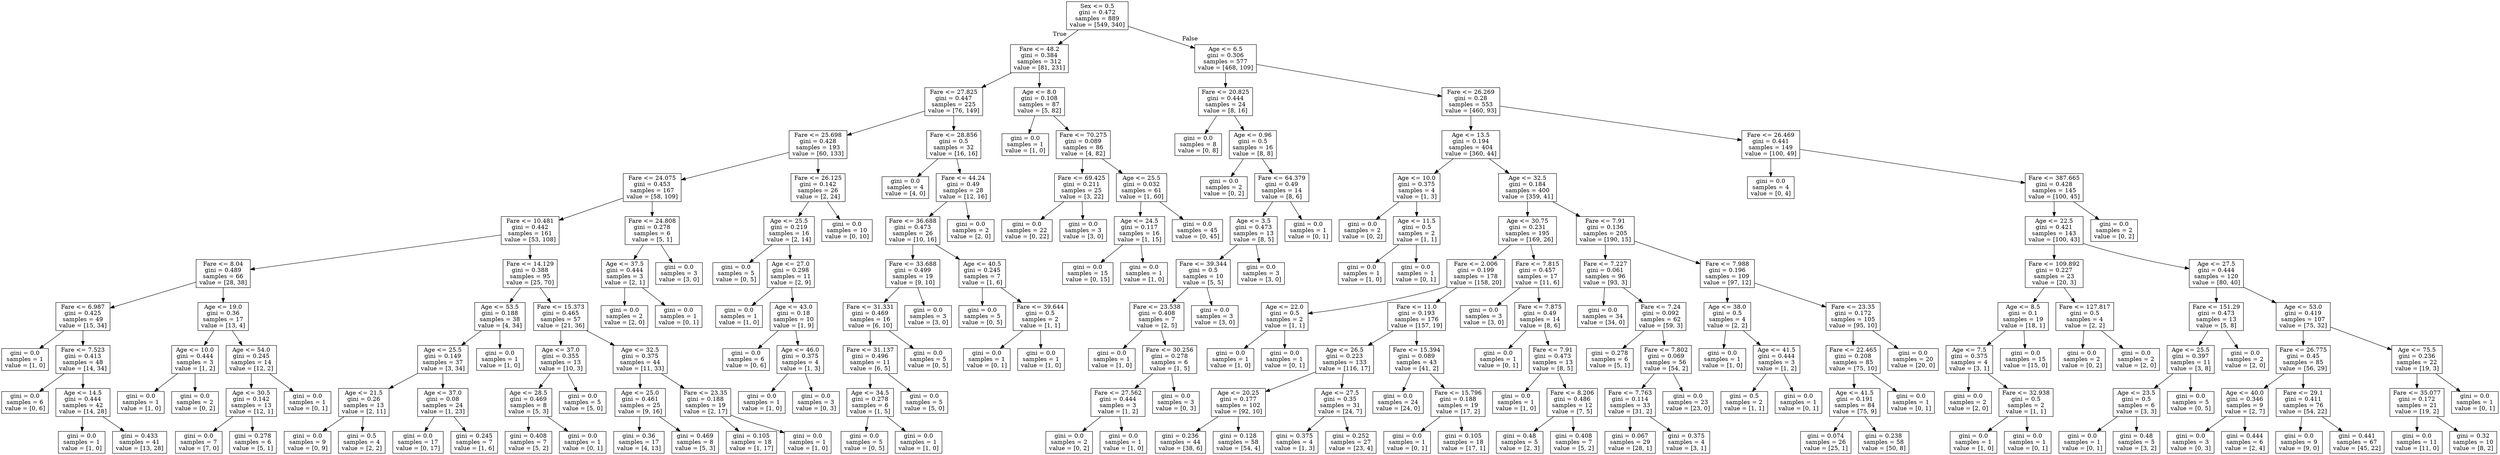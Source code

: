 digraph Tree {
node [shape=box] ;
0 [label="Sex <= 0.5\ngini = 0.472\nsamples = 889\nvalue = [549, 340]"] ;
1 [label="Fare <= 48.2\ngini = 0.384\nsamples = 312\nvalue = [81, 231]"] ;
0 -> 1 [labeldistance=2.5, labelangle=45, headlabel="True"] ;
2 [label="Fare <= 27.825\ngini = 0.447\nsamples = 225\nvalue = [76, 149]"] ;
1 -> 2 ;
3 [label="Fare <= 25.698\ngini = 0.428\nsamples = 193\nvalue = [60, 133]"] ;
2 -> 3 ;
4 [label="Fare <= 24.075\ngini = 0.453\nsamples = 167\nvalue = [58, 109]"] ;
3 -> 4 ;
5 [label="Fare <= 10.481\ngini = 0.442\nsamples = 161\nvalue = [53, 108]"] ;
4 -> 5 ;
6 [label="Fare <= 8.04\ngini = 0.489\nsamples = 66\nvalue = [28, 38]"] ;
5 -> 6 ;
7 [label="Fare <= 6.987\ngini = 0.425\nsamples = 49\nvalue = [15, 34]"] ;
6 -> 7 ;
8 [label="gini = 0.0\nsamples = 1\nvalue = [1, 0]"] ;
7 -> 8 ;
9 [label="Fare <= 7.523\ngini = 0.413\nsamples = 48\nvalue = [14, 34]"] ;
7 -> 9 ;
10 [label="gini = 0.0\nsamples = 6\nvalue = [0, 6]"] ;
9 -> 10 ;
11 [label="Age <= 14.5\ngini = 0.444\nsamples = 42\nvalue = [14, 28]"] ;
9 -> 11 ;
12 [label="gini = 0.0\nsamples = 1\nvalue = [1, 0]"] ;
11 -> 12 ;
13 [label="gini = 0.433\nsamples = 41\nvalue = [13, 28]"] ;
11 -> 13 ;
14 [label="Age <= 19.0\ngini = 0.36\nsamples = 17\nvalue = [13, 4]"] ;
6 -> 14 ;
15 [label="Age <= 10.0\ngini = 0.444\nsamples = 3\nvalue = [1, 2]"] ;
14 -> 15 ;
16 [label="gini = 0.0\nsamples = 1\nvalue = [1, 0]"] ;
15 -> 16 ;
17 [label="gini = 0.0\nsamples = 2\nvalue = [0, 2]"] ;
15 -> 17 ;
18 [label="Age <= 54.0\ngini = 0.245\nsamples = 14\nvalue = [12, 2]"] ;
14 -> 18 ;
19 [label="Age <= 30.5\ngini = 0.142\nsamples = 13\nvalue = [12, 1]"] ;
18 -> 19 ;
20 [label="gini = 0.0\nsamples = 7\nvalue = [7, 0]"] ;
19 -> 20 ;
21 [label="gini = 0.278\nsamples = 6\nvalue = [5, 1]"] ;
19 -> 21 ;
22 [label="gini = 0.0\nsamples = 1\nvalue = [0, 1]"] ;
18 -> 22 ;
23 [label="Fare <= 14.129\ngini = 0.388\nsamples = 95\nvalue = [25, 70]"] ;
5 -> 23 ;
24 [label="Age <= 53.5\ngini = 0.188\nsamples = 38\nvalue = [4, 34]"] ;
23 -> 24 ;
25 [label="Age <= 25.5\ngini = 0.149\nsamples = 37\nvalue = [3, 34]"] ;
24 -> 25 ;
26 [label="Age <= 21.5\ngini = 0.26\nsamples = 13\nvalue = [2, 11]"] ;
25 -> 26 ;
27 [label="gini = 0.0\nsamples = 9\nvalue = [0, 9]"] ;
26 -> 27 ;
28 [label="gini = 0.5\nsamples = 4\nvalue = [2, 2]"] ;
26 -> 28 ;
29 [label="Age <= 37.0\ngini = 0.08\nsamples = 24\nvalue = [1, 23]"] ;
25 -> 29 ;
30 [label="gini = 0.0\nsamples = 17\nvalue = [0, 17]"] ;
29 -> 30 ;
31 [label="gini = 0.245\nsamples = 7\nvalue = [1, 6]"] ;
29 -> 31 ;
32 [label="gini = 0.0\nsamples = 1\nvalue = [1, 0]"] ;
24 -> 32 ;
33 [label="Fare <= 15.373\ngini = 0.465\nsamples = 57\nvalue = [21, 36]"] ;
23 -> 33 ;
34 [label="Age <= 37.0\ngini = 0.355\nsamples = 13\nvalue = [10, 3]"] ;
33 -> 34 ;
35 [label="Age <= 28.5\ngini = 0.469\nsamples = 8\nvalue = [5, 3]"] ;
34 -> 35 ;
36 [label="gini = 0.408\nsamples = 7\nvalue = [5, 2]"] ;
35 -> 36 ;
37 [label="gini = 0.0\nsamples = 1\nvalue = [0, 1]"] ;
35 -> 37 ;
38 [label="gini = 0.0\nsamples = 5\nvalue = [5, 0]"] ;
34 -> 38 ;
39 [label="Age <= 32.5\ngini = 0.375\nsamples = 44\nvalue = [11, 33]"] ;
33 -> 39 ;
40 [label="Age <= 25.0\ngini = 0.461\nsamples = 25\nvalue = [9, 16]"] ;
39 -> 40 ;
41 [label="gini = 0.36\nsamples = 17\nvalue = [4, 13]"] ;
40 -> 41 ;
42 [label="gini = 0.469\nsamples = 8\nvalue = [5, 3]"] ;
40 -> 42 ;
43 [label="Fare <= 23.35\ngini = 0.188\nsamples = 19\nvalue = [2, 17]"] ;
39 -> 43 ;
44 [label="gini = 0.105\nsamples = 18\nvalue = [1, 17]"] ;
43 -> 44 ;
45 [label="gini = 0.0\nsamples = 1\nvalue = [1, 0]"] ;
43 -> 45 ;
46 [label="Fare <= 24.808\ngini = 0.278\nsamples = 6\nvalue = [5, 1]"] ;
4 -> 46 ;
47 [label="Age <= 37.5\ngini = 0.444\nsamples = 3\nvalue = [2, 1]"] ;
46 -> 47 ;
48 [label="gini = 0.0\nsamples = 2\nvalue = [2, 0]"] ;
47 -> 48 ;
49 [label="gini = 0.0\nsamples = 1\nvalue = [0, 1]"] ;
47 -> 49 ;
50 [label="gini = 0.0\nsamples = 3\nvalue = [3, 0]"] ;
46 -> 50 ;
51 [label="Fare <= 26.125\ngini = 0.142\nsamples = 26\nvalue = [2, 24]"] ;
3 -> 51 ;
52 [label="Age <= 25.5\ngini = 0.219\nsamples = 16\nvalue = [2, 14]"] ;
51 -> 52 ;
53 [label="gini = 0.0\nsamples = 5\nvalue = [0, 5]"] ;
52 -> 53 ;
54 [label="Age <= 27.0\ngini = 0.298\nsamples = 11\nvalue = [2, 9]"] ;
52 -> 54 ;
55 [label="gini = 0.0\nsamples = 1\nvalue = [1, 0]"] ;
54 -> 55 ;
56 [label="Age <= 43.0\ngini = 0.18\nsamples = 10\nvalue = [1, 9]"] ;
54 -> 56 ;
57 [label="gini = 0.0\nsamples = 6\nvalue = [0, 6]"] ;
56 -> 57 ;
58 [label="Age <= 46.0\ngini = 0.375\nsamples = 4\nvalue = [1, 3]"] ;
56 -> 58 ;
59 [label="gini = 0.0\nsamples = 1\nvalue = [1, 0]"] ;
58 -> 59 ;
60 [label="gini = 0.0\nsamples = 3\nvalue = [0, 3]"] ;
58 -> 60 ;
61 [label="gini = 0.0\nsamples = 10\nvalue = [0, 10]"] ;
51 -> 61 ;
62 [label="Fare <= 28.856\ngini = 0.5\nsamples = 32\nvalue = [16, 16]"] ;
2 -> 62 ;
63 [label="gini = 0.0\nsamples = 4\nvalue = [4, 0]"] ;
62 -> 63 ;
64 [label="Fare <= 44.24\ngini = 0.49\nsamples = 28\nvalue = [12, 16]"] ;
62 -> 64 ;
65 [label="Fare <= 36.688\ngini = 0.473\nsamples = 26\nvalue = [10, 16]"] ;
64 -> 65 ;
66 [label="Fare <= 33.688\ngini = 0.499\nsamples = 19\nvalue = [9, 10]"] ;
65 -> 66 ;
67 [label="Fare <= 31.331\ngini = 0.469\nsamples = 16\nvalue = [6, 10]"] ;
66 -> 67 ;
68 [label="Fare <= 31.137\ngini = 0.496\nsamples = 11\nvalue = [6, 5]"] ;
67 -> 68 ;
69 [label="Age <= 34.5\ngini = 0.278\nsamples = 6\nvalue = [1, 5]"] ;
68 -> 69 ;
70 [label="gini = 0.0\nsamples = 5\nvalue = [0, 5]"] ;
69 -> 70 ;
71 [label="gini = 0.0\nsamples = 1\nvalue = [1, 0]"] ;
69 -> 71 ;
72 [label="gini = 0.0\nsamples = 5\nvalue = [5, 0]"] ;
68 -> 72 ;
73 [label="gini = 0.0\nsamples = 5\nvalue = [0, 5]"] ;
67 -> 73 ;
74 [label="gini = 0.0\nsamples = 3\nvalue = [3, 0]"] ;
66 -> 74 ;
75 [label="Age <= 40.5\ngini = 0.245\nsamples = 7\nvalue = [1, 6]"] ;
65 -> 75 ;
76 [label="gini = 0.0\nsamples = 5\nvalue = [0, 5]"] ;
75 -> 76 ;
77 [label="Fare <= 39.644\ngini = 0.5\nsamples = 2\nvalue = [1, 1]"] ;
75 -> 77 ;
78 [label="gini = 0.0\nsamples = 1\nvalue = [0, 1]"] ;
77 -> 78 ;
79 [label="gini = 0.0\nsamples = 1\nvalue = [1, 0]"] ;
77 -> 79 ;
80 [label="gini = 0.0\nsamples = 2\nvalue = [2, 0]"] ;
64 -> 80 ;
81 [label="Age <= 8.0\ngini = 0.108\nsamples = 87\nvalue = [5, 82]"] ;
1 -> 81 ;
82 [label="gini = 0.0\nsamples = 1\nvalue = [1, 0]"] ;
81 -> 82 ;
83 [label="Fare <= 70.275\ngini = 0.089\nsamples = 86\nvalue = [4, 82]"] ;
81 -> 83 ;
84 [label="Fare <= 69.425\ngini = 0.211\nsamples = 25\nvalue = [3, 22]"] ;
83 -> 84 ;
85 [label="gini = 0.0\nsamples = 22\nvalue = [0, 22]"] ;
84 -> 85 ;
86 [label="gini = 0.0\nsamples = 3\nvalue = [3, 0]"] ;
84 -> 86 ;
87 [label="Age <= 25.5\ngini = 0.032\nsamples = 61\nvalue = [1, 60]"] ;
83 -> 87 ;
88 [label="Age <= 24.5\ngini = 0.117\nsamples = 16\nvalue = [1, 15]"] ;
87 -> 88 ;
89 [label="gini = 0.0\nsamples = 15\nvalue = [0, 15]"] ;
88 -> 89 ;
90 [label="gini = 0.0\nsamples = 1\nvalue = [1, 0]"] ;
88 -> 90 ;
91 [label="gini = 0.0\nsamples = 45\nvalue = [0, 45]"] ;
87 -> 91 ;
92 [label="Age <= 6.5\ngini = 0.306\nsamples = 577\nvalue = [468, 109]"] ;
0 -> 92 [labeldistance=2.5, labelangle=-45, headlabel="False"] ;
93 [label="Fare <= 20.825\ngini = 0.444\nsamples = 24\nvalue = [8, 16]"] ;
92 -> 93 ;
94 [label="gini = 0.0\nsamples = 8\nvalue = [0, 8]"] ;
93 -> 94 ;
95 [label="Age <= 0.96\ngini = 0.5\nsamples = 16\nvalue = [8, 8]"] ;
93 -> 95 ;
96 [label="gini = 0.0\nsamples = 2\nvalue = [0, 2]"] ;
95 -> 96 ;
97 [label="Fare <= 64.379\ngini = 0.49\nsamples = 14\nvalue = [8, 6]"] ;
95 -> 97 ;
98 [label="Age <= 3.5\ngini = 0.473\nsamples = 13\nvalue = [8, 5]"] ;
97 -> 98 ;
99 [label="Fare <= 39.344\ngini = 0.5\nsamples = 10\nvalue = [5, 5]"] ;
98 -> 99 ;
100 [label="Fare <= 23.538\ngini = 0.408\nsamples = 7\nvalue = [2, 5]"] ;
99 -> 100 ;
101 [label="gini = 0.0\nsamples = 1\nvalue = [1, 0]"] ;
100 -> 101 ;
102 [label="Fare <= 30.256\ngini = 0.278\nsamples = 6\nvalue = [1, 5]"] ;
100 -> 102 ;
103 [label="Fare <= 27.562\ngini = 0.444\nsamples = 3\nvalue = [1, 2]"] ;
102 -> 103 ;
104 [label="gini = 0.0\nsamples = 2\nvalue = [0, 2]"] ;
103 -> 104 ;
105 [label="gini = 0.0\nsamples = 1\nvalue = [1, 0]"] ;
103 -> 105 ;
106 [label="gini = 0.0\nsamples = 3\nvalue = [0, 3]"] ;
102 -> 106 ;
107 [label="gini = 0.0\nsamples = 3\nvalue = [3, 0]"] ;
99 -> 107 ;
108 [label="gini = 0.0\nsamples = 3\nvalue = [3, 0]"] ;
98 -> 108 ;
109 [label="gini = 0.0\nsamples = 1\nvalue = [0, 1]"] ;
97 -> 109 ;
110 [label="Fare <= 26.269\ngini = 0.28\nsamples = 553\nvalue = [460, 93]"] ;
92 -> 110 ;
111 [label="Age <= 13.5\ngini = 0.194\nsamples = 404\nvalue = [360, 44]"] ;
110 -> 111 ;
112 [label="Age <= 10.0\ngini = 0.375\nsamples = 4\nvalue = [1, 3]"] ;
111 -> 112 ;
113 [label="gini = 0.0\nsamples = 2\nvalue = [0, 2]"] ;
112 -> 113 ;
114 [label="Age <= 11.5\ngini = 0.5\nsamples = 2\nvalue = [1, 1]"] ;
112 -> 114 ;
115 [label="gini = 0.0\nsamples = 1\nvalue = [1, 0]"] ;
114 -> 115 ;
116 [label="gini = 0.0\nsamples = 1\nvalue = [0, 1]"] ;
114 -> 116 ;
117 [label="Age <= 32.5\ngini = 0.184\nsamples = 400\nvalue = [359, 41]"] ;
111 -> 117 ;
118 [label="Age <= 30.75\ngini = 0.231\nsamples = 195\nvalue = [169, 26]"] ;
117 -> 118 ;
119 [label="Fare <= 2.006\ngini = 0.199\nsamples = 178\nvalue = [158, 20]"] ;
118 -> 119 ;
120 [label="Age <= 22.0\ngini = 0.5\nsamples = 2\nvalue = [1, 1]"] ;
119 -> 120 ;
121 [label="gini = 0.0\nsamples = 1\nvalue = [1, 0]"] ;
120 -> 121 ;
122 [label="gini = 0.0\nsamples = 1\nvalue = [0, 1]"] ;
120 -> 122 ;
123 [label="Fare <= 11.0\ngini = 0.193\nsamples = 176\nvalue = [157, 19]"] ;
119 -> 123 ;
124 [label="Age <= 26.5\ngini = 0.223\nsamples = 133\nvalue = [116, 17]"] ;
123 -> 124 ;
125 [label="Age <= 20.25\ngini = 0.177\nsamples = 102\nvalue = [92, 10]"] ;
124 -> 125 ;
126 [label="gini = 0.236\nsamples = 44\nvalue = [38, 6]"] ;
125 -> 126 ;
127 [label="gini = 0.128\nsamples = 58\nvalue = [54, 4]"] ;
125 -> 127 ;
128 [label="Age <= 27.5\ngini = 0.35\nsamples = 31\nvalue = [24, 7]"] ;
124 -> 128 ;
129 [label="gini = 0.375\nsamples = 4\nvalue = [1, 3]"] ;
128 -> 129 ;
130 [label="gini = 0.252\nsamples = 27\nvalue = [23, 4]"] ;
128 -> 130 ;
131 [label="Fare <= 15.394\ngini = 0.089\nsamples = 43\nvalue = [41, 2]"] ;
123 -> 131 ;
132 [label="gini = 0.0\nsamples = 24\nvalue = [24, 0]"] ;
131 -> 132 ;
133 [label="Fare <= 15.796\ngini = 0.188\nsamples = 19\nvalue = [17, 2]"] ;
131 -> 133 ;
134 [label="gini = 0.0\nsamples = 1\nvalue = [0, 1]"] ;
133 -> 134 ;
135 [label="gini = 0.105\nsamples = 18\nvalue = [17, 1]"] ;
133 -> 135 ;
136 [label="Fare <= 7.815\ngini = 0.457\nsamples = 17\nvalue = [11, 6]"] ;
118 -> 136 ;
137 [label="gini = 0.0\nsamples = 3\nvalue = [3, 0]"] ;
136 -> 137 ;
138 [label="Fare <= 7.875\ngini = 0.49\nsamples = 14\nvalue = [8, 6]"] ;
136 -> 138 ;
139 [label="gini = 0.0\nsamples = 1\nvalue = [0, 1]"] ;
138 -> 139 ;
140 [label="Fare <= 7.91\ngini = 0.473\nsamples = 13\nvalue = [8, 5]"] ;
138 -> 140 ;
141 [label="gini = 0.0\nsamples = 1\nvalue = [1, 0]"] ;
140 -> 141 ;
142 [label="Fare <= 8.206\ngini = 0.486\nsamples = 12\nvalue = [7, 5]"] ;
140 -> 142 ;
143 [label="gini = 0.48\nsamples = 5\nvalue = [2, 3]"] ;
142 -> 143 ;
144 [label="gini = 0.408\nsamples = 7\nvalue = [5, 2]"] ;
142 -> 144 ;
145 [label="Fare <= 7.91\ngini = 0.136\nsamples = 205\nvalue = [190, 15]"] ;
117 -> 145 ;
146 [label="Fare <= 7.227\ngini = 0.061\nsamples = 96\nvalue = [93, 3]"] ;
145 -> 146 ;
147 [label="gini = 0.0\nsamples = 34\nvalue = [34, 0]"] ;
146 -> 147 ;
148 [label="Fare <= 7.24\ngini = 0.092\nsamples = 62\nvalue = [59, 3]"] ;
146 -> 148 ;
149 [label="gini = 0.278\nsamples = 6\nvalue = [5, 1]"] ;
148 -> 149 ;
150 [label="Fare <= 7.802\ngini = 0.069\nsamples = 56\nvalue = [54, 2]"] ;
148 -> 150 ;
151 [label="Fare <= 7.763\ngini = 0.114\nsamples = 33\nvalue = [31, 2]"] ;
150 -> 151 ;
152 [label="gini = 0.067\nsamples = 29\nvalue = [28, 1]"] ;
151 -> 152 ;
153 [label="gini = 0.375\nsamples = 4\nvalue = [3, 1]"] ;
151 -> 153 ;
154 [label="gini = 0.0\nsamples = 23\nvalue = [23, 0]"] ;
150 -> 154 ;
155 [label="Fare <= 7.988\ngini = 0.196\nsamples = 109\nvalue = [97, 12]"] ;
145 -> 155 ;
156 [label="Age <= 38.0\ngini = 0.5\nsamples = 4\nvalue = [2, 2]"] ;
155 -> 156 ;
157 [label="gini = 0.0\nsamples = 1\nvalue = [1, 0]"] ;
156 -> 157 ;
158 [label="Age <= 41.5\ngini = 0.444\nsamples = 3\nvalue = [1, 2]"] ;
156 -> 158 ;
159 [label="gini = 0.5\nsamples = 2\nvalue = [1, 1]"] ;
158 -> 159 ;
160 [label="gini = 0.0\nsamples = 1\nvalue = [0, 1]"] ;
158 -> 160 ;
161 [label="Fare <= 23.35\ngini = 0.172\nsamples = 105\nvalue = [95, 10]"] ;
155 -> 161 ;
162 [label="Fare <= 22.465\ngini = 0.208\nsamples = 85\nvalue = [75, 10]"] ;
161 -> 162 ;
163 [label="Age <= 41.5\ngini = 0.191\nsamples = 84\nvalue = [75, 9]"] ;
162 -> 163 ;
164 [label="gini = 0.074\nsamples = 26\nvalue = [25, 1]"] ;
163 -> 164 ;
165 [label="gini = 0.238\nsamples = 58\nvalue = [50, 8]"] ;
163 -> 165 ;
166 [label="gini = 0.0\nsamples = 1\nvalue = [0, 1]"] ;
162 -> 166 ;
167 [label="gini = 0.0\nsamples = 20\nvalue = [20, 0]"] ;
161 -> 167 ;
168 [label="Fare <= 26.469\ngini = 0.441\nsamples = 149\nvalue = [100, 49]"] ;
110 -> 168 ;
169 [label="gini = 0.0\nsamples = 4\nvalue = [0, 4]"] ;
168 -> 169 ;
170 [label="Fare <= 387.665\ngini = 0.428\nsamples = 145\nvalue = [100, 45]"] ;
168 -> 170 ;
171 [label="Age <= 22.5\ngini = 0.421\nsamples = 143\nvalue = [100, 43]"] ;
170 -> 171 ;
172 [label="Fare <= 109.892\ngini = 0.227\nsamples = 23\nvalue = [20, 3]"] ;
171 -> 172 ;
173 [label="Age <= 8.5\ngini = 0.1\nsamples = 19\nvalue = [18, 1]"] ;
172 -> 173 ;
174 [label="Age <= 7.5\ngini = 0.375\nsamples = 4\nvalue = [3, 1]"] ;
173 -> 174 ;
175 [label="gini = 0.0\nsamples = 2\nvalue = [2, 0]"] ;
174 -> 175 ;
176 [label="Fare <= 32.938\ngini = 0.5\nsamples = 2\nvalue = [1, 1]"] ;
174 -> 176 ;
177 [label="gini = 0.0\nsamples = 1\nvalue = [1, 0]"] ;
176 -> 177 ;
178 [label="gini = 0.0\nsamples = 1\nvalue = [0, 1]"] ;
176 -> 178 ;
179 [label="gini = 0.0\nsamples = 15\nvalue = [15, 0]"] ;
173 -> 179 ;
180 [label="Fare <= 127.817\ngini = 0.5\nsamples = 4\nvalue = [2, 2]"] ;
172 -> 180 ;
181 [label="gini = 0.0\nsamples = 2\nvalue = [0, 2]"] ;
180 -> 181 ;
182 [label="gini = 0.0\nsamples = 2\nvalue = [2, 0]"] ;
180 -> 182 ;
183 [label="Age <= 27.5\ngini = 0.444\nsamples = 120\nvalue = [80, 40]"] ;
171 -> 183 ;
184 [label="Fare <= 151.29\ngini = 0.473\nsamples = 13\nvalue = [5, 8]"] ;
183 -> 184 ;
185 [label="Age <= 25.5\ngini = 0.397\nsamples = 11\nvalue = [3, 8]"] ;
184 -> 185 ;
186 [label="Age <= 23.5\ngini = 0.5\nsamples = 6\nvalue = [3, 3]"] ;
185 -> 186 ;
187 [label="gini = 0.0\nsamples = 1\nvalue = [0, 1]"] ;
186 -> 187 ;
188 [label="gini = 0.48\nsamples = 5\nvalue = [3, 2]"] ;
186 -> 188 ;
189 [label="gini = 0.0\nsamples = 5\nvalue = [0, 5]"] ;
185 -> 189 ;
190 [label="gini = 0.0\nsamples = 2\nvalue = [2, 0]"] ;
184 -> 190 ;
191 [label="Age <= 53.0\ngini = 0.419\nsamples = 107\nvalue = [75, 32]"] ;
183 -> 191 ;
192 [label="Fare <= 26.775\ngini = 0.45\nsamples = 85\nvalue = [56, 29]"] ;
191 -> 192 ;
193 [label="Age <= 40.0\ngini = 0.346\nsamples = 9\nvalue = [2, 7]"] ;
192 -> 193 ;
194 [label="gini = 0.0\nsamples = 3\nvalue = [0, 3]"] ;
193 -> 194 ;
195 [label="gini = 0.444\nsamples = 6\nvalue = [2, 4]"] ;
193 -> 195 ;
196 [label="Fare <= 29.1\ngini = 0.411\nsamples = 76\nvalue = [54, 22]"] ;
192 -> 196 ;
197 [label="gini = 0.0\nsamples = 9\nvalue = [9, 0]"] ;
196 -> 197 ;
198 [label="gini = 0.441\nsamples = 67\nvalue = [45, 22]"] ;
196 -> 198 ;
199 [label="Age <= 75.5\ngini = 0.236\nsamples = 22\nvalue = [19, 3]"] ;
191 -> 199 ;
200 [label="Fare <= 35.077\ngini = 0.172\nsamples = 21\nvalue = [19, 2]"] ;
199 -> 200 ;
201 [label="gini = 0.0\nsamples = 11\nvalue = [11, 0]"] ;
200 -> 201 ;
202 [label="gini = 0.32\nsamples = 10\nvalue = [8, 2]"] ;
200 -> 202 ;
203 [label="gini = 0.0\nsamples = 1\nvalue = [0, 1]"] ;
199 -> 203 ;
204 [label="gini = 0.0\nsamples = 2\nvalue = [0, 2]"] ;
170 -> 204 ;
}
